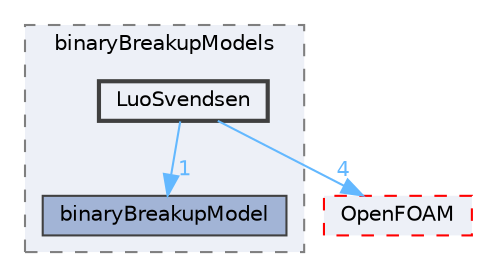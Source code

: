 digraph "src/phaseSystemModels/reactingEuler/multiphaseSystem/populationBalanceModel/binaryBreakupModels/LuoSvendsen"
{
 // LATEX_PDF_SIZE
  bgcolor="transparent";
  edge [fontname=Helvetica,fontsize=10,labelfontname=Helvetica,labelfontsize=10];
  node [fontname=Helvetica,fontsize=10,shape=box,height=0.2,width=0.4];
  compound=true
  subgraph clusterdir_d8723be4635b1be7eb628928c79ce86f {
    graph [ bgcolor="#edf0f7", pencolor="grey50", label="binaryBreakupModels", fontname=Helvetica,fontsize=10 style="filled,dashed", URL="dir_d8723be4635b1be7eb628928c79ce86f.html",tooltip=""]
  dir_bcb08c92aa24730988925e82bc633527 [label="binaryBreakupModel", fillcolor="#a2b4d6", color="grey25", style="filled", URL="dir_bcb08c92aa24730988925e82bc633527.html",tooltip=""];
  dir_ae9491bdea1b073cd972c451c8cad10f [label="LuoSvendsen", fillcolor="#edf0f7", color="grey25", style="filled,bold", URL="dir_ae9491bdea1b073cd972c451c8cad10f.html",tooltip=""];
  }
  dir_c5473ff19b20e6ec4dfe5c310b3778a8 [label="OpenFOAM", fillcolor="#edf0f7", color="red", style="filled,dashed", URL="dir_c5473ff19b20e6ec4dfe5c310b3778a8.html",tooltip=""];
  dir_ae9491bdea1b073cd972c451c8cad10f->dir_bcb08c92aa24730988925e82bc633527 [headlabel="1", labeldistance=1.5 headhref="dir_002278_000266.html" href="dir_002278_000266.html" color="steelblue1" fontcolor="steelblue1"];
  dir_ae9491bdea1b073cd972c451c8cad10f->dir_c5473ff19b20e6ec4dfe5c310b3778a8 [headlabel="4", labeldistance=1.5 headhref="dir_002278_002695.html" href="dir_002278_002695.html" color="steelblue1" fontcolor="steelblue1"];
}
